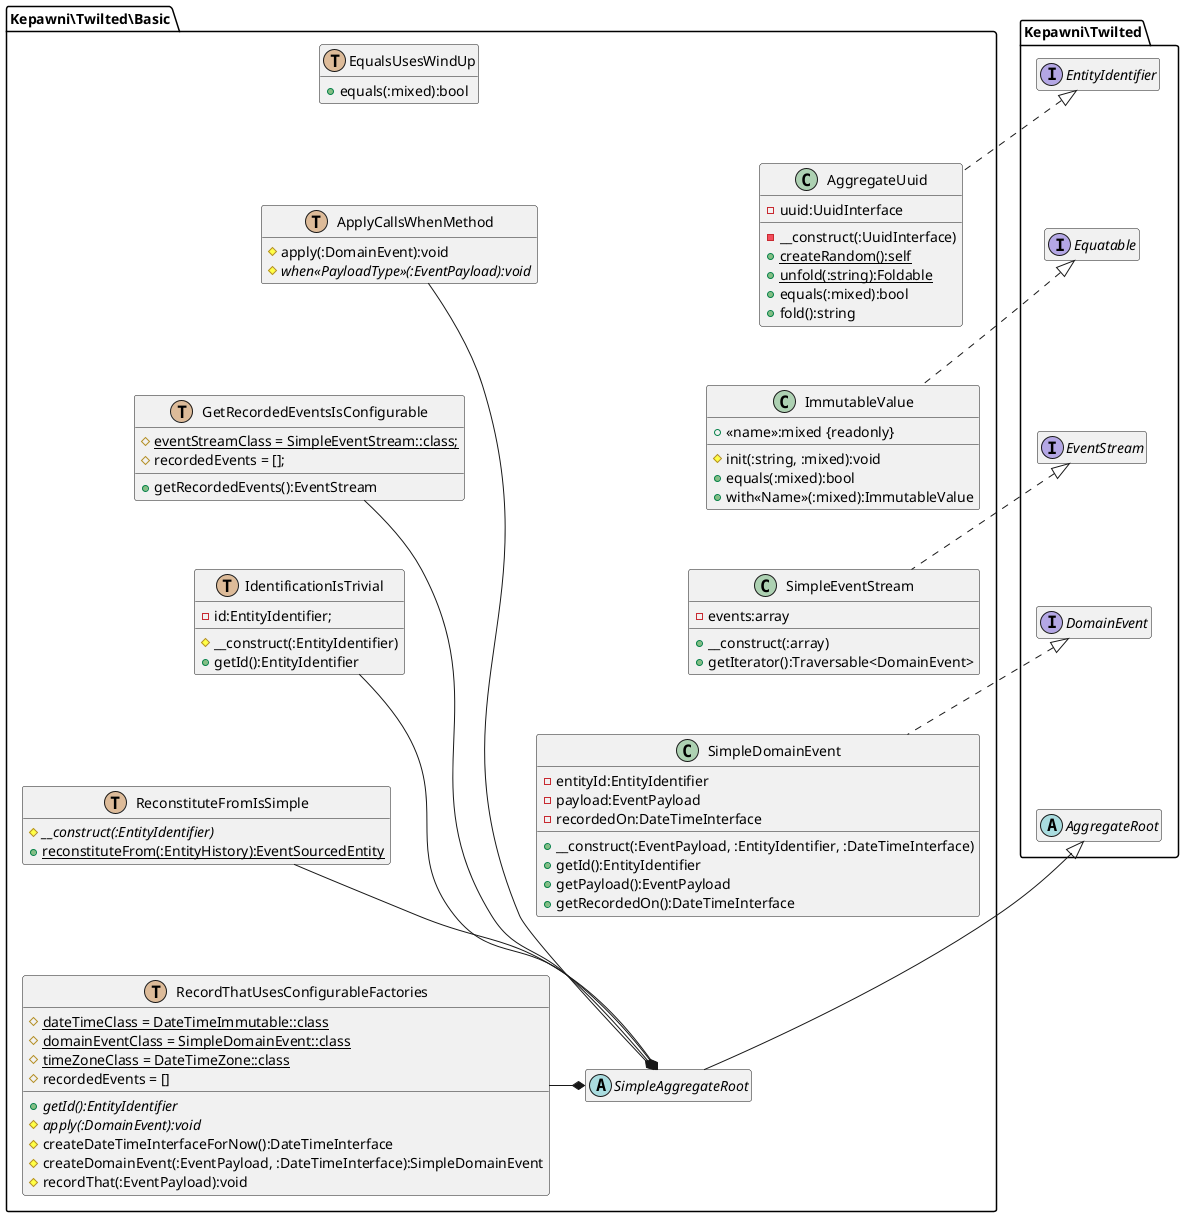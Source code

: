 @startuml
!define trait <<(T, #ddbb99)>>
hide empty members
package Kepawni\Twilted {
    interface DomainEvent
    interface EntityIdentifier
    interface Equatable
    interface EventStream
    abstract AggregateRoot
}
package Kepawni\Twilted\Basic {
    class AggregateUuid {
        -uuid:UuidInterface
        -__construct(:UuidInterface)
        {static} +createRandom():self
        {static} +unfold(:string):Foldable
        +equals(:mixed):bool
        +fold():string
    }
    class ImmutableValue {
        +<<name>>:mixed {readonly}
        #init(:string, :mixed):void
        +equals(:mixed):bool
        +with<<Name>>(:mixed):ImmutableValue
    }
    class SimpleDomainEvent {
        -entityId:EntityIdentifier
        -payload:EventPayload
        -recordedOn:DateTimeInterface
        +__construct(:EventPayload, :EntityIdentifier, :DateTimeInterface)
        +getId():EntityIdentifier
        +getPayload():EventPayload
        +getRecordedOn():DateTimeInterface
    }
    class SimpleEventStream {
        -events:array
        +__construct(:array)
        +getIterator():Traversable<DomainEvent>
    }
    class EqualsUsesWindUp trait {
        +equals(:mixed):bool
    }
    class ApplyCallsWhenMethod trait {
        #apply(:DomainEvent):void
        {abstract} #when<<PayloadType>>(:EventPayload):void
    }
    class GetRecordedEventsIsConfigurable trait {
        {static} #eventStreamClass = SimpleEventStream::class;
        #recordedEvents = [];
        +getRecordedEvents():EventStream
    }
    class IdentificationIsTrivial trait {
        -id:EntityIdentifier;
        #__construct(:EntityIdentifier)
        +getId():EntityIdentifier
    }
    class ReconstituteFromIsSimple trait {
        {abstract} #__construct(:EntityIdentifier)
        {static} +reconstituteFrom(:EntityHistory):EventSourcedEntity
    }
    class RecordThatUsesConfigurableFactories trait {
        {static} #dateTimeClass = DateTimeImmutable::class
        {static} #domainEventClass = SimpleDomainEvent::class
        {static} #timeZoneClass = DateTimeZone::class
        #recordedEvents = []
        {abstract} +getId():EntityIdentifier
        {abstract} #apply(:DomainEvent):void
        #createDateTimeInterfaceForNow():DateTimeInterface
        #createDomainEvent(:EventPayload, :DateTimeInterface):SimpleDomainEvent
        #recordThat(:EventPayload):void
    }
    abstract SimpleAggregateRoot

    EntityIdentifier ^.. AggregateUuid
    Equatable ^.. ImmutableValue
    EventStream ^.. SimpleEventStream
    DomainEvent ^.. SimpleDomainEvent
    AggregateRoot ^-- SimpleAggregateRoot
    ApplyCallsWhenMethod --* SimpleAggregateRoot
    GetRecordedEventsIsConfigurable --* SimpleAggregateRoot
    IdentificationIsTrivial --* SimpleAggregateRoot
    ReconstituteFromIsSimple --* SimpleAggregateRoot
    RecordThatUsesConfigurableFactories -* SimpleAggregateRoot

    EqualsUsesWindUp -[hidden]- ApplyCallsWhenMethod
    ApplyCallsWhenMethod -[hidden]- GetRecordedEventsIsConfigurable
    GetRecordedEventsIsConfigurable -[hidden]- IdentificationIsTrivial
    IdentificationIsTrivial -[hidden]- ReconstituteFromIsSimple
    ReconstituteFromIsSimple -[hidden]- RecordThatUsesConfigurableFactories

    EntityIdentifier -[hidden]- Equatable
    Equatable -[hidden]- EventStream
    EventStream -[hidden]- DomainEvent
    DomainEvent -[hidden]- AggregateRoot

    AggregateUuid -[hidden]- ImmutableValue
    ImmutableValue -[hidden]- SimpleEventStream
    SimpleEventStream -[hidden]- SimpleDomainEvent
    SimpleDomainEvent -[hidden]- SimpleAggregateRoot
}
@enduml
